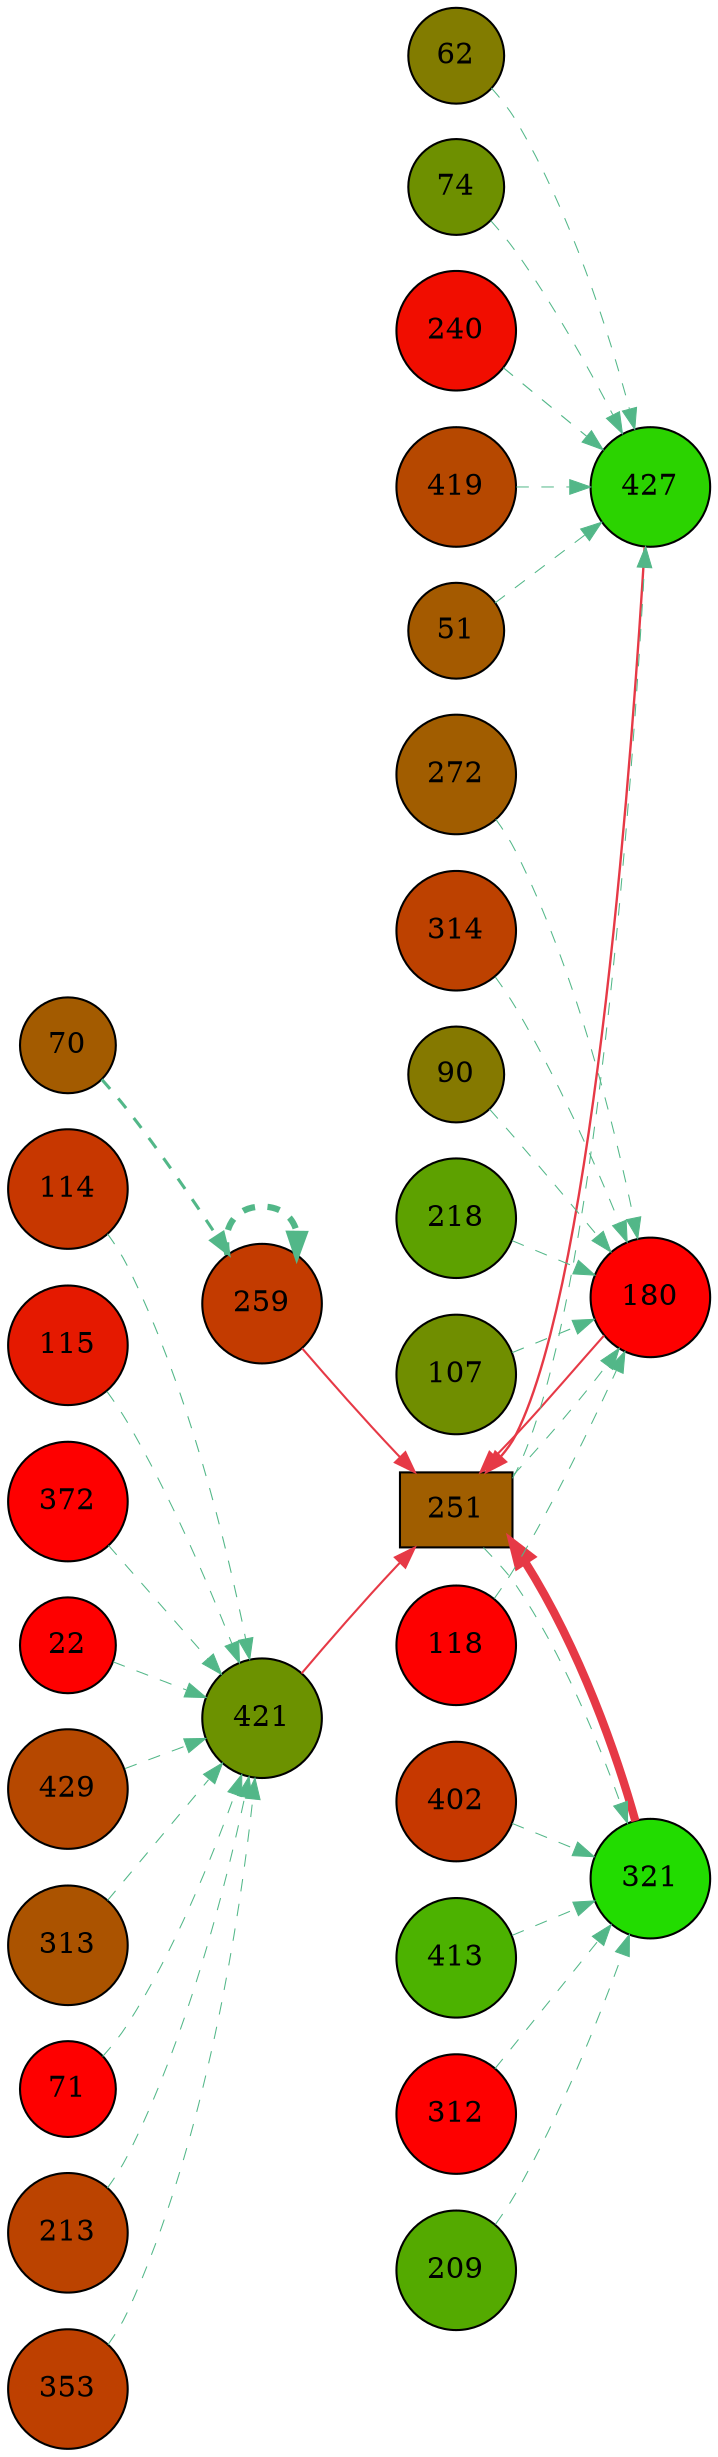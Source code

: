 digraph G{
rankdir=LR;
259 [style=filled, shape=circle, fillcolor="#c33b00", label="259"];
272 [style=filled, shape=circle, fillcolor="#a15d00", label="272"];
402 [style=filled, shape=circle, fillcolor="#c63800", label="402"];
22 [style=filled, shape=circle, fillcolor="#fe0000", label="22"];
413 [style=filled, shape=circle, fillcolor="#4cb200", label="413"];
419 [style=filled, shape=circle, fillcolor="#b64800", label="419"];
421 [style=filled, shape=circle, fillcolor="#6c9200", label="421"];
427 [style=filled, shape=circle, fillcolor="#2bd300", label="427"];
429 [style=filled, shape=circle, fillcolor="#b64800", label="429"];
51 [style=filled, shape=circle, fillcolor="#a45a00", label="51"];
180 [style=filled, shape=circle, fillcolor="#fe0000", label="180"];
312 [style=filled, shape=circle, fillcolor="#fe0000", label="312"];
313 [style=filled, shape=circle, fillcolor="#ab5300", label="313"];
314 [style=filled, shape=circle, fillcolor="#bd4100", label="314"];
62 [style=filled, shape=circle, fillcolor="#827c00", label="62"];
321 [style=filled, shape=circle, fillcolor="#22dc00", label="321"];
70 [style=filled, shape=circle, fillcolor="#a35b00", label="70"];
71 [style=filled, shape=circle, fillcolor="#fe0000", label="71"];
74 [style=filled, shape=circle, fillcolor="#6e9000", label="74"];
209 [style=filled, shape=circle, fillcolor="#54aa00", label="209"];
213 [style=filled, shape=circle, fillcolor="#bb4300", label="213"];
90 [style=filled, shape=circle, fillcolor="#857900", label="90"];
218 [style=filled, shape=circle, fillcolor="#5da100", label="218"];
353 [style=filled, shape=circle, fillcolor="#be4000", label="353"];
107 [style=filled, shape=circle, fillcolor="#708e00", label="107"];
240 [style=filled, shape=circle, fillcolor="#f10d00", label="240"];
114 [style=filled, shape=circle, fillcolor="#c73700", label="114"];
115 [style=filled, shape=circle, fillcolor="#e51900", label="115"];
372 [style=filled, shape=circle, fillcolor="#fe0000", label="372"];
118 [style=filled, shape=circle, fillcolor="#fe0000", label="118"];
251 [style=filled, shape=box, fillcolor="#a05e00", label="251"];
321 -> 251 [color="#e63946",penwidth=4.00];
427 -> 251 [color="#e63946",penwidth=1.14];
180 -> 251 [color="#e63946",penwidth=1.00];
259 -> 251 [color="#e63946",penwidth=1.00];
421 -> 251 [color="#e63946",penwidth=1.00];
251 -> 321 [color="#52b788",style=dashed,penwidth=0.50];
402 -> 321 [color="#52b788",style=dashed,penwidth=0.50];
312 -> 321 [color="#52b788",style=dashed,penwidth=0.50];
209 -> 321 [color="#52b788",style=dashed,penwidth=0.50];
413 -> 321 [color="#52b788",style=dashed,penwidth=0.50];
259 -> 259 [color="#52b788",style=dashed,penwidth=3.00];
70 -> 259 [color="#52b788",style=dashed,penwidth=1.48];
114 -> 421 [color="#52b788",style=dashed,penwidth=0.52];
313 -> 421 [color="#52b788",style=dashed,penwidth=0.52];
372 -> 421 [color="#52b788",style=dashed,penwidth=0.50];
115 -> 421 [color="#52b788",style=dashed,penwidth=0.50];
429 -> 421 [color="#52b788",style=dashed,penwidth=0.50];
71 -> 421 [color="#52b788",style=dashed,penwidth=0.50];
213 -> 421 [color="#52b788",style=dashed,penwidth=0.50];
353 -> 421 [color="#52b788",style=dashed,penwidth=0.50];
22 -> 421 [color="#52b788",style=dashed,penwidth=0.50];
240 -> 427 [color="#52b788",style=dashed,penwidth=0.55];
51 -> 427 [color="#52b788",style=dashed,penwidth=0.50];
419 -> 427 [color="#52b788",style=dashed,penwidth=0.50];
251 -> 427 [color="#52b788",style=dashed,penwidth=0.50];
62 -> 427 [color="#52b788",style=dashed,penwidth=0.50];
74 -> 427 [color="#52b788",style=dashed,penwidth=0.50];
107 -> 180 [color="#52b788",style=dashed,penwidth=0.53];
272 -> 180 [color="#52b788",style=dashed,penwidth=0.50];
251 -> 180 [color="#52b788",style=dashed,penwidth=0.50];
90 -> 180 [color="#52b788",style=dashed,penwidth=0.50];
314 -> 180 [color="#52b788",style=dashed,penwidth=0.50];
118 -> 180 [color="#52b788",style=dashed,penwidth=0.50];
218 -> 180 [color="#52b788",style=dashed,penwidth=0.50];
}